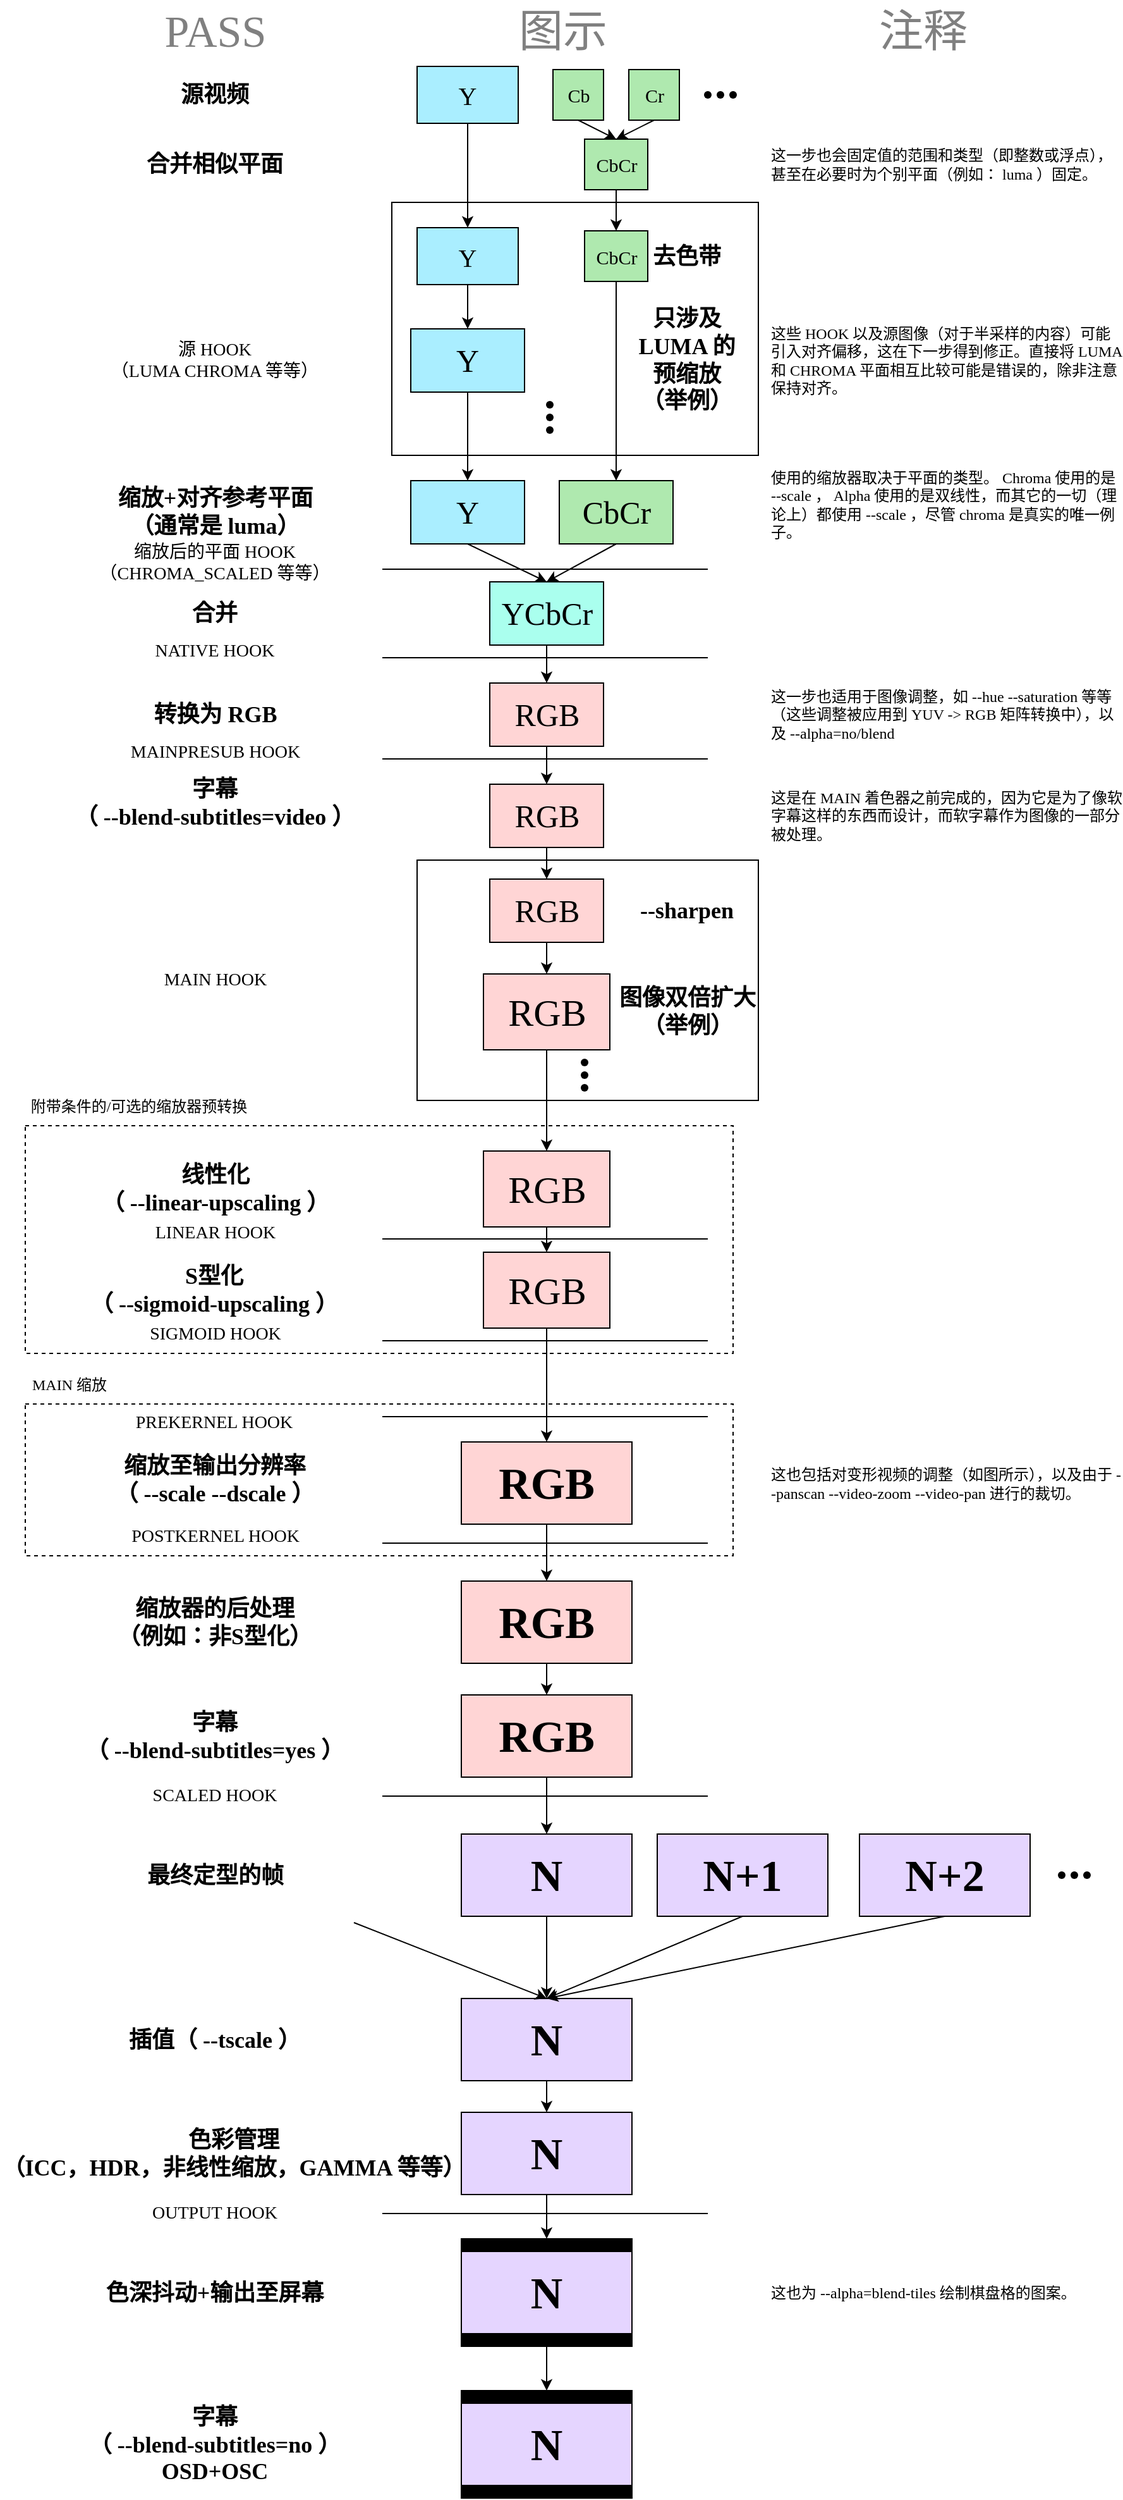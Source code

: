 <mxfile version="16.5.1" type="device"><diagram id="veqFxjaYCmW8V2m_gymF" name="第 1 页"><mxGraphModel dx="908" dy="1133" grid="1" gridSize="10" guides="1" tooltips="1" connect="1" arrows="1" fold="1" page="1" pageScale="1" pageWidth="900" pageHeight="2000" math="0" shadow="0"><root><mxCell id="0"/><mxCell id="1" parent="0"/><mxCell id="KE7MVqF5GbeH-ShefbJz-110" value="" style="rounded=0;whiteSpace=wrap;html=1;labelBackgroundColor=none;fontFamily=思源等宽;fontSize=30;fillColor=none;dashed=1;" vertex="1" parent="1"><mxGeometry x="20" y="1110" width="560" height="120" as="geometry"/></mxCell><mxCell id="KE7MVqF5GbeH-ShefbJz-106" value="" style="rounded=0;whiteSpace=wrap;html=1;labelBackgroundColor=none;fontFamily=思源等宽;fontSize=30;fillColor=none;dashed=1;" vertex="1" parent="1"><mxGeometry x="20" y="890" width="560" height="180" as="geometry"/></mxCell><mxCell id="KE7MVqF5GbeH-ShefbJz-84" value="" style="rounded=0;whiteSpace=wrap;html=1;labelBackgroundColor=none;fontFamily=思源等宽;fontSize=25;fillColor=none;" vertex="1" parent="1"><mxGeometry x="330" y="680" width="270" height="190" as="geometry"/></mxCell><mxCell id="KE7MVqF5GbeH-ShefbJz-55" value="" style="rounded=0;whiteSpace=wrap;html=1;labelBackgroundColor=none;fontFamily=思源等宽;fontSize=25;fillColor=none;" vertex="1" parent="1"><mxGeometry x="310" y="160" width="290" height="200" as="geometry"/></mxCell><mxCell id="KE7MVqF5GbeH-ShefbJz-4" value="Y" style="rounded=0;whiteSpace=wrap;html=1;fontFamily=思源等宽;fontSize=20;labelBackgroundColor=none;fillColor=#AAEEFF;" vertex="1" parent="1"><mxGeometry x="330" y="52.5" width="80" height="45" as="geometry"/></mxCell><mxCell id="KE7MVqF5GbeH-ShefbJz-5" value="Cb" style="rounded=0;whiteSpace=wrap;html=1;fontFamily=思源等宽;fontSize=15;labelBackgroundColor=none;fillColor=#AFE9AF;" vertex="1" parent="1"><mxGeometry x="437.5" y="55" width="40" height="40" as="geometry"/></mxCell><mxCell id="KE7MVqF5GbeH-ShefbJz-6" value="Cr" style="rounded=0;whiteSpace=wrap;html=1;fontFamily=思源等宽;fontSize=15;labelBackgroundColor=none;fillColor=#AFE9AF;" vertex="1" parent="1"><mxGeometry x="497.5" y="55" width="40" height="40" as="geometry"/></mxCell><mxCell id="KE7MVqF5GbeH-ShefbJz-7" value="CbCr" style="rounded=0;whiteSpace=wrap;html=1;fontFamily=思源等宽;fontSize=15;labelBackgroundColor=none;fillColor=#AFE9AF;" vertex="1" parent="1"><mxGeometry x="462.5" y="110" width="50" height="40" as="geometry"/></mxCell><mxCell id="KE7MVqF5GbeH-ShefbJz-8" value="YCbCr" style="rounded=0;whiteSpace=wrap;html=1;fontFamily=思源等宽;fontSize=25;labelBackgroundColor=none;fillColor=#AAFFEE;" vertex="1" parent="1"><mxGeometry x="387.5" y="460" width="90" height="50" as="geometry"/></mxCell><mxCell id="KE7MVqF5GbeH-ShefbJz-9" value="RGB" style="rounded=0;whiteSpace=wrap;html=1;fontFamily=思源等宽;fontSize=25;labelBackgroundColor=none;fillColor=#FFD5D5;" vertex="1" parent="1"><mxGeometry x="387.5" y="540" width="90" height="50" as="geometry"/></mxCell><mxCell id="KE7MVqF5GbeH-ShefbJz-10" value="N" style="rounded=0;whiteSpace=wrap;html=1;fontFamily=思源等宽;fontSize=35;labelBackgroundColor=none;fillColor=#E5D5FF;fontStyle=1" vertex="1" parent="1"><mxGeometry x="365" y="1450" width="135" height="65" as="geometry"/></mxCell><mxCell id="KE7MVqF5GbeH-ShefbJz-22" value="RGB" style="rounded=0;whiteSpace=wrap;html=1;fontFamily=思源等宽;fontSize=30;labelBackgroundColor=none;fillColor=#FFD5D5;" vertex="1" parent="1"><mxGeometry x="382.5" y="770" width="100" height="60" as="geometry"/></mxCell><mxCell id="KE7MVqF5GbeH-ShefbJz-23" value="RGB" style="rounded=0;whiteSpace=wrap;html=1;fontFamily=思源等宽;fontSize=30;labelBackgroundColor=none;fillColor=#FFD5D5;" vertex="1" parent="1"><mxGeometry x="382.5" y="910" width="100" height="60" as="geometry"/></mxCell><mxCell id="KE7MVqF5GbeH-ShefbJz-24" value="RGB" style="rounded=0;whiteSpace=wrap;html=1;fontFamily=思源等宽;fontSize=30;labelBackgroundColor=none;fillColor=#FFD5D5;" vertex="1" parent="1"><mxGeometry x="382.5" y="990" width="100" height="60" as="geometry"/></mxCell><mxCell id="KE7MVqF5GbeH-ShefbJz-27" value="RGB" style="rounded=0;whiteSpace=wrap;html=1;fontFamily=思源等宽;fontSize=35;labelBackgroundColor=none;fillColor=#FFD5D5;fontStyle=1" vertex="1" parent="1"><mxGeometry x="365" y="1340" width="135" height="65" as="geometry"/></mxCell><mxCell id="KE7MVqF5GbeH-ShefbJz-30" value="Y" style="rounded=0;whiteSpace=wrap;html=1;fontFamily=思源等宽;fontSize=25;labelBackgroundColor=none;fillColor=#AAEEFF;" vertex="1" parent="1"><mxGeometry x="325" y="260" width="90" height="50" as="geometry"/></mxCell><mxCell id="KE7MVqF5GbeH-ShefbJz-31" value="" style="group;fontFamily=思源等宽;fontColor=#808080;" vertex="1" connectable="0" parent="1"><mxGeometry x="125" width="650" height="50" as="geometry"/></mxCell><mxCell id="KE7MVqF5GbeH-ShefbJz-1" value="&lt;font color=&quot;#808080&quot;&gt;PASS&lt;/font&gt;" style="text;html=1;resizable=0;autosize=1;align=center;verticalAlign=middle;points=[];fillColor=none;strokeColor=none;rounded=0;fontFamily=思源等宽;fontSize=35;" vertex="1" parent="KE7MVqF5GbeH-ShefbJz-31"><mxGeometry x="-10" width="110" height="50" as="geometry"/></mxCell><mxCell id="KE7MVqF5GbeH-ShefbJz-2" value="&lt;font color=&quot;#808080&quot;&gt;图示&lt;/font&gt;" style="text;html=1;resizable=0;autosize=1;align=center;verticalAlign=middle;points=[];fillColor=none;strokeColor=none;rounded=0;fontFamily=思源等宽;fontSize=35;" vertex="1" parent="KE7MVqF5GbeH-ShefbJz-31"><mxGeometry x="275" width="90" height="50" as="geometry"/></mxCell><mxCell id="KE7MVqF5GbeH-ShefbJz-3" value="&lt;font color=&quot;#808080&quot;&gt;注释&lt;/font&gt;" style="text;html=1;resizable=0;autosize=1;align=center;verticalAlign=middle;points=[];fillColor=none;strokeColor=none;rounded=0;fontFamily=思源等宽;fontSize=35;" vertex="1" parent="KE7MVqF5GbeH-ShefbJz-31"><mxGeometry x="560" width="90" height="50" as="geometry"/></mxCell><mxCell id="KE7MVqF5GbeH-ShefbJz-38" value="" style="group;fontFamily=思源等宽;" vertex="1" connectable="0" parent="1"><mxGeometry x="415" y="300" width="40" height="40" as="geometry"/></mxCell><mxCell id="KE7MVqF5GbeH-ShefbJz-35" value="" style="shape=waypoint;sketch=0;fillStyle=solid;size=6;pointerEvents=1;points=[];fillColor=none;resizable=0;rotatable=0;perimeter=centerPerimeter;snapToPoint=1;labelBackgroundColor=none;fontFamily=思源等宽;fontSize=35;" vertex="1" parent="KE7MVqF5GbeH-ShefbJz-38"><mxGeometry width="40" height="40" as="geometry"/></mxCell><mxCell id="KE7MVqF5GbeH-ShefbJz-36" value="" style="shape=waypoint;sketch=0;fillStyle=solid;size=6;pointerEvents=1;points=[];fillColor=none;resizable=0;rotatable=0;perimeter=centerPerimeter;snapToPoint=1;labelBackgroundColor=none;fontFamily=思源等宽;fontSize=35;" vertex="1" parent="KE7MVqF5GbeH-ShefbJz-38"><mxGeometry y="10" width="40" height="40" as="geometry"/></mxCell><mxCell id="KE7MVqF5GbeH-ShefbJz-37" value="" style="shape=waypoint;sketch=0;fillStyle=solid;size=6;pointerEvents=1;points=[];fillColor=none;resizable=0;rotatable=0;perimeter=centerPerimeter;snapToPoint=1;labelBackgroundColor=none;fontFamily=思源等宽;fontSize=35;" vertex="1" parent="KE7MVqF5GbeH-ShefbJz-38"><mxGeometry y="20" width="40" height="40" as="geometry"/></mxCell><mxCell id="KE7MVqF5GbeH-ShefbJz-39" value="Y" style="rounded=0;whiteSpace=wrap;html=1;fontFamily=思源等宽;fontSize=25;labelBackgroundColor=none;fillColor=#AAEEFF;" vertex="1" parent="1"><mxGeometry x="325" y="380" width="90" height="50" as="geometry"/></mxCell><mxCell id="KE7MVqF5GbeH-ShefbJz-40" value="CbCr" style="rounded=0;whiteSpace=wrap;html=1;fontFamily=思源等宽;fontSize=25;labelBackgroundColor=none;fillColor=#AFE9AF;" vertex="1" parent="1"><mxGeometry x="442.5" y="380" width="90" height="50" as="geometry"/></mxCell><mxCell id="KE7MVqF5GbeH-ShefbJz-45" value="N+1" style="rounded=0;whiteSpace=wrap;html=1;fontFamily=思源等宽;fontSize=35;labelBackgroundColor=none;fillColor=#E5D5FF;fontStyle=1" vertex="1" parent="1"><mxGeometry x="520" y="1450" width="135" height="65" as="geometry"/></mxCell><mxCell id="KE7MVqF5GbeH-ShefbJz-46" value="N+2" style="rounded=0;whiteSpace=wrap;html=1;fontFamily=思源等宽;fontSize=35;labelBackgroundColor=none;fillColor=#E5D5FF;fontStyle=1" vertex="1" parent="1"><mxGeometry x="680" y="1450" width="135" height="65" as="geometry"/></mxCell><mxCell id="KE7MVqF5GbeH-ShefbJz-49" value="" style="endArrow=classic;html=1;rounded=0;fontFamily=思源等宽;fontSize=12;exitX=0.5;exitY=1;exitDx=0;exitDy=0;entryX=0.5;entryY=0;entryDx=0;entryDy=0;" edge="1" parent="1" source="KE7MVqF5GbeH-ShefbJz-5" target="KE7MVqF5GbeH-ShefbJz-7"><mxGeometry width="50" height="50" relative="1" as="geometry"><mxPoint x="540" y="170" as="sourcePoint"/><mxPoint x="590" y="120" as="targetPoint"/></mxGeometry></mxCell><mxCell id="KE7MVqF5GbeH-ShefbJz-50" value="" style="endArrow=classic;html=1;rounded=0;fontFamily=思源等宽;fontSize=12;entryX=0.5;entryY=0;entryDx=0;entryDy=0;exitX=0.5;exitY=1;exitDx=0;exitDy=0;" edge="1" parent="1" source="KE7MVqF5GbeH-ShefbJz-6" target="KE7MVqF5GbeH-ShefbJz-7"><mxGeometry width="50" height="50" relative="1" as="geometry"><mxPoint x="540" y="170" as="sourcePoint"/><mxPoint x="590" y="120" as="targetPoint"/></mxGeometry></mxCell><mxCell id="KE7MVqF5GbeH-ShefbJz-51" value="CbCr" style="rounded=0;whiteSpace=wrap;html=1;fontFamily=思源等宽;fontSize=15;labelBackgroundColor=none;fillColor=#AFE9AF;" vertex="1" parent="1"><mxGeometry x="462.5" y="182.5" width="50" height="40" as="geometry"/></mxCell><mxCell id="KE7MVqF5GbeH-ShefbJz-52" value="Y" style="rounded=0;whiteSpace=wrap;html=1;fontFamily=思源等宽;fontSize=20;labelBackgroundColor=none;fillColor=#AAEEFF;" vertex="1" parent="1"><mxGeometry x="330" y="180" width="80" height="45" as="geometry"/></mxCell><mxCell id="KE7MVqF5GbeH-ShefbJz-53" value="" style="endArrow=classic;html=1;rounded=0;fontFamily=思源等宽;fontSize=12;exitX=0.5;exitY=1;exitDx=0;exitDy=0;" edge="1" parent="1" source="KE7MVqF5GbeH-ShefbJz-4" target="KE7MVqF5GbeH-ShefbJz-52"><mxGeometry width="50" height="50" relative="1" as="geometry"><mxPoint x="360" y="180" as="sourcePoint"/><mxPoint x="400" y="180" as="targetPoint"/></mxGeometry></mxCell><mxCell id="KE7MVqF5GbeH-ShefbJz-54" value="" style="endArrow=classic;html=1;rounded=0;fontFamily=思源等宽;fontSize=12;exitX=0.5;exitY=1;exitDx=0;exitDy=0;entryX=0.5;entryY=0;entryDx=0;entryDy=0;" edge="1" parent="1" source="KE7MVqF5GbeH-ShefbJz-7" target="KE7MVqF5GbeH-ShefbJz-51"><mxGeometry width="50" height="50" relative="1" as="geometry"><mxPoint x="519.5" y="180" as="sourcePoint"/><mxPoint x="519.5" y="290" as="targetPoint"/></mxGeometry></mxCell><mxCell id="KE7MVqF5GbeH-ShefbJz-56" value="" style="endArrow=classic;html=1;rounded=0;fontFamily=思源等宽;fontSize=25;entryX=0.5;entryY=0;entryDx=0;entryDy=0;exitX=0.5;exitY=1;exitDx=0;exitDy=0;" edge="1" parent="1" source="KE7MVqF5GbeH-ShefbJz-52" target="KE7MVqF5GbeH-ShefbJz-30"><mxGeometry width="50" height="50" relative="1" as="geometry"><mxPoint x="370" y="260" as="sourcePoint"/><mxPoint x="420" y="210" as="targetPoint"/></mxGeometry></mxCell><mxCell id="KE7MVqF5GbeH-ShefbJz-57" value="" style="endArrow=classic;html=1;rounded=0;fontFamily=思源等宽;fontSize=25;entryX=0.5;entryY=0;entryDx=0;entryDy=0;exitX=0.5;exitY=1;exitDx=0;exitDy=0;" edge="1" parent="1" source="KE7MVqF5GbeH-ShefbJz-30" target="KE7MVqF5GbeH-ShefbJz-39"><mxGeometry width="50" height="50" relative="1" as="geometry"><mxPoint x="410" y="350" as="sourcePoint"/><mxPoint x="460" y="300" as="targetPoint"/></mxGeometry></mxCell><mxCell id="KE7MVqF5GbeH-ShefbJz-58" value="" style="endArrow=classic;html=1;rounded=0;fontFamily=思源等宽;fontSize=25;exitX=0.5;exitY=1;exitDx=0;exitDy=0;entryX=0.5;entryY=0;entryDx=0;entryDy=0;" edge="1" parent="1" source="KE7MVqF5GbeH-ShefbJz-51" target="KE7MVqF5GbeH-ShefbJz-40"><mxGeometry width="50" height="50" relative="1" as="geometry"><mxPoint x="410" y="350" as="sourcePoint"/><mxPoint x="460" y="300" as="targetPoint"/></mxGeometry></mxCell><mxCell id="KE7MVqF5GbeH-ShefbJz-59" value="" style="group;fontFamily=思源等宽;rotation=90;" vertex="1" connectable="0" parent="1"><mxGeometry x="560" y="55" width="40" height="40" as="geometry"/></mxCell><mxCell id="KE7MVqF5GbeH-ShefbJz-60" value="" style="shape=waypoint;sketch=0;fillStyle=solid;size=6;pointerEvents=1;points=[];fillColor=none;resizable=0;rotatable=0;perimeter=centerPerimeter;snapToPoint=1;labelBackgroundColor=none;fontFamily=思源等宽;fontSize=35;rotation=90;" vertex="1" parent="KE7MVqF5GbeH-ShefbJz-59"><mxGeometry width="40" height="40" as="geometry"/></mxCell><mxCell id="KE7MVqF5GbeH-ShefbJz-61" value="" style="shape=waypoint;sketch=0;fillStyle=solid;size=6;pointerEvents=1;points=[];fillColor=none;resizable=0;rotatable=0;perimeter=centerPerimeter;snapToPoint=1;labelBackgroundColor=none;fontFamily=思源等宽;fontSize=35;rotation=90;" vertex="1" parent="KE7MVqF5GbeH-ShefbJz-59"><mxGeometry x="-10" width="40" height="40" as="geometry"/></mxCell><mxCell id="KE7MVqF5GbeH-ShefbJz-62" value="" style="shape=waypoint;sketch=0;fillStyle=solid;size=6;pointerEvents=1;points=[];fillColor=none;resizable=0;rotatable=0;perimeter=centerPerimeter;snapToPoint=1;labelBackgroundColor=none;fontFamily=思源等宽;fontSize=35;rotation=90;" vertex="1" parent="KE7MVqF5GbeH-ShefbJz-59"><mxGeometry x="-20" width="40" height="40" as="geometry"/></mxCell><mxCell id="KE7MVqF5GbeH-ShefbJz-63" value="" style="group;fontFamily=思源等宽;rotation=90;" vertex="1" connectable="0" parent="1"><mxGeometry x="840" y="1462.5" width="40" height="40" as="geometry"/></mxCell><mxCell id="KE7MVqF5GbeH-ShefbJz-64" value="" style="shape=waypoint;sketch=0;fillStyle=solid;size=6;pointerEvents=1;points=[];fillColor=none;resizable=0;rotatable=0;perimeter=centerPerimeter;snapToPoint=1;labelBackgroundColor=none;fontFamily=思源等宽;fontSize=35;rotation=90;" vertex="1" parent="KE7MVqF5GbeH-ShefbJz-63"><mxGeometry width="40" height="40" as="geometry"/></mxCell><mxCell id="KE7MVqF5GbeH-ShefbJz-65" value="" style="shape=waypoint;sketch=0;fillStyle=solid;size=6;pointerEvents=1;points=[];fillColor=none;resizable=0;rotatable=0;perimeter=centerPerimeter;snapToPoint=1;labelBackgroundColor=none;fontFamily=思源等宽;fontSize=35;rotation=90;" vertex="1" parent="KE7MVqF5GbeH-ShefbJz-63"><mxGeometry x="-10" width="40" height="40" as="geometry"/></mxCell><mxCell id="KE7MVqF5GbeH-ShefbJz-66" value="" style="shape=waypoint;sketch=0;fillStyle=solid;size=6;pointerEvents=1;points=[];fillColor=none;resizable=0;rotatable=0;perimeter=centerPerimeter;snapToPoint=1;labelBackgroundColor=none;fontFamily=思源等宽;fontSize=35;rotation=90;" vertex="1" parent="KE7MVqF5GbeH-ShefbJz-63"><mxGeometry x="-20" width="40" height="40" as="geometry"/></mxCell><mxCell id="KE7MVqF5GbeH-ShefbJz-68" value="" style="endArrow=none;html=1;rounded=0;fontFamily=思源等宽;fontSize=25;" edge="1" parent="1"><mxGeometry width="50" height="50" relative="1" as="geometry"><mxPoint x="302.5" y="450" as="sourcePoint"/><mxPoint x="560" y="450" as="targetPoint"/></mxGeometry></mxCell><mxCell id="KE7MVqF5GbeH-ShefbJz-69" value="RGB" style="rounded=0;whiteSpace=wrap;html=1;fontFamily=思源等宽;fontSize=25;labelBackgroundColor=none;fillColor=#FFD5D5;" vertex="1" parent="1"><mxGeometry x="387.5" y="620" width="90" height="50" as="geometry"/></mxCell><mxCell id="KE7MVqF5GbeH-ShefbJz-70" value="RGB" style="rounded=0;whiteSpace=wrap;html=1;fontFamily=思源等宽;fontSize=25;labelBackgroundColor=none;fillColor=#FFD5D5;" vertex="1" parent="1"><mxGeometry x="387.5" y="695" width="90" height="50" as="geometry"/></mxCell><mxCell id="KE7MVqF5GbeH-ShefbJz-71" value="" style="endArrow=classic;html=1;rounded=0;fontFamily=思源等宽;fontSize=25;exitX=0.5;exitY=1;exitDx=0;exitDy=0;entryX=0.5;entryY=0;entryDx=0;entryDy=0;" edge="1" parent="1" source="KE7MVqF5GbeH-ShefbJz-39" target="KE7MVqF5GbeH-ShefbJz-8"><mxGeometry width="50" height="50" relative="1" as="geometry"><mxPoint x="270" y="540" as="sourcePoint"/><mxPoint x="320" y="490" as="targetPoint"/></mxGeometry></mxCell><mxCell id="KE7MVqF5GbeH-ShefbJz-72" value="" style="endArrow=classic;html=1;rounded=0;fontFamily=思源等宽;fontSize=25;exitX=0.5;exitY=1;exitDx=0;exitDy=0;entryX=0.5;entryY=0;entryDx=0;entryDy=0;" edge="1" parent="1" source="KE7MVqF5GbeH-ShefbJz-40" target="KE7MVqF5GbeH-ShefbJz-8"><mxGeometry width="50" height="50" relative="1" as="geometry"><mxPoint x="380" y="465" as="sourcePoint"/><mxPoint x="442.5" y="500" as="targetPoint"/></mxGeometry></mxCell><mxCell id="KE7MVqF5GbeH-ShefbJz-73" value="" style="endArrow=classic;html=1;rounded=0;fontFamily=思源等宽;fontSize=25;exitX=0.5;exitY=1;exitDx=0;exitDy=0;entryX=0.5;entryY=0;entryDx=0;entryDy=0;" edge="1" parent="1" source="KE7MVqF5GbeH-ShefbJz-8" target="KE7MVqF5GbeH-ShefbJz-9"><mxGeometry width="50" height="50" relative="1" as="geometry"><mxPoint x="440" y="660" as="sourcePoint"/><mxPoint x="490" y="610" as="targetPoint"/></mxGeometry></mxCell><mxCell id="KE7MVqF5GbeH-ShefbJz-74" value="" style="endArrow=none;html=1;rounded=0;fontFamily=思源等宽;fontSize=25;" edge="1" parent="1"><mxGeometry width="50" height="50" relative="1" as="geometry"><mxPoint x="302.5" y="520" as="sourcePoint"/><mxPoint x="560" y="520" as="targetPoint"/></mxGeometry></mxCell><mxCell id="KE7MVqF5GbeH-ShefbJz-75" value="" style="endArrow=none;html=1;rounded=0;fontFamily=思源等宽;fontSize=25;" edge="1" parent="1"><mxGeometry width="50" height="50" relative="1" as="geometry"><mxPoint x="302.5" y="600" as="sourcePoint"/><mxPoint x="560" y="600" as="targetPoint"/></mxGeometry></mxCell><mxCell id="KE7MVqF5GbeH-ShefbJz-77" value="" style="endArrow=classic;html=1;rounded=0;fontFamily=思源等宽;fontSize=25;exitX=0.5;exitY=1;exitDx=0;exitDy=0;" edge="1" parent="1" source="KE7MVqF5GbeH-ShefbJz-9" target="KE7MVqF5GbeH-ShefbJz-69"><mxGeometry width="50" height="50" relative="1" as="geometry"><mxPoint x="440" y="750" as="sourcePoint"/><mxPoint x="490" y="700" as="targetPoint"/></mxGeometry></mxCell><mxCell id="KE7MVqF5GbeH-ShefbJz-78" value="" style="endArrow=classic;html=1;rounded=0;fontFamily=思源等宽;fontSize=25;exitX=0.5;exitY=1;exitDx=0;exitDy=0;" edge="1" parent="1" source="KE7MVqF5GbeH-ShefbJz-69" target="KE7MVqF5GbeH-ShefbJz-70"><mxGeometry width="50" height="50" relative="1" as="geometry"><mxPoint x="440" y="860" as="sourcePoint"/><mxPoint x="490" y="810" as="targetPoint"/></mxGeometry></mxCell><mxCell id="KE7MVqF5GbeH-ShefbJz-79" value="" style="endArrow=classic;html=1;rounded=0;fontFamily=思源等宽;fontSize=25;exitX=0.5;exitY=1;exitDx=0;exitDy=0;" edge="1" parent="1" source="KE7MVqF5GbeH-ShefbJz-70" target="KE7MVqF5GbeH-ShefbJz-22"><mxGeometry width="50" height="50" relative="1" as="geometry"><mxPoint x="440" y="910" as="sourcePoint"/><mxPoint x="490" y="860" as="targetPoint"/></mxGeometry></mxCell><mxCell id="KE7MVqF5GbeH-ShefbJz-80" value="" style="group;fontFamily=思源等宽;" vertex="1" connectable="0" parent="1"><mxGeometry x="442.5" y="820" width="40" height="40" as="geometry"/></mxCell><mxCell id="KE7MVqF5GbeH-ShefbJz-81" value="" style="shape=waypoint;sketch=0;fillStyle=solid;size=6;pointerEvents=1;points=[];fillColor=none;resizable=0;rotatable=0;perimeter=centerPerimeter;snapToPoint=1;labelBackgroundColor=none;fontFamily=思源等宽;fontSize=35;" vertex="1" parent="KE7MVqF5GbeH-ShefbJz-80"><mxGeometry width="40" height="40" as="geometry"/></mxCell><mxCell id="KE7MVqF5GbeH-ShefbJz-82" value="" style="shape=waypoint;sketch=0;fillStyle=solid;size=6;pointerEvents=1;points=[];fillColor=none;resizable=0;rotatable=0;perimeter=centerPerimeter;snapToPoint=1;labelBackgroundColor=none;fontFamily=思源等宽;fontSize=35;" vertex="1" parent="KE7MVqF5GbeH-ShefbJz-80"><mxGeometry y="10" width="40" height="40" as="geometry"/></mxCell><mxCell id="KE7MVqF5GbeH-ShefbJz-83" value="" style="shape=waypoint;sketch=0;fillStyle=solid;size=6;pointerEvents=1;points=[];fillColor=none;resizable=0;rotatable=0;perimeter=centerPerimeter;snapToPoint=1;labelBackgroundColor=none;fontFamily=思源等宽;fontSize=35;" vertex="1" parent="KE7MVqF5GbeH-ShefbJz-80"><mxGeometry y="20" width="40" height="40" as="geometry"/></mxCell><mxCell id="KE7MVqF5GbeH-ShefbJz-85" value="RGB" style="rounded=0;whiteSpace=wrap;html=1;fontFamily=思源等宽;fontSize=35;labelBackgroundColor=none;fillColor=#FFD5D5;fontStyle=1" vertex="1" parent="1"><mxGeometry x="365" y="1140" width="135" height="65" as="geometry"/></mxCell><mxCell id="KE7MVqF5GbeH-ShefbJz-86" value="RGB" style="rounded=0;whiteSpace=wrap;html=1;fontFamily=思源等宽;fontSize=35;labelBackgroundColor=none;fillColor=#FFD5D5;fontStyle=1" vertex="1" parent="1"><mxGeometry x="365" y="1250" width="135" height="65" as="geometry"/></mxCell><mxCell id="KE7MVqF5GbeH-ShefbJz-90" value="" style="group;fontStyle=1;fontFamily=思源等宽;" vertex="1" connectable="0" parent="1"><mxGeometry x="365" y="1770" width="135" height="85" as="geometry"/></mxCell><mxCell id="KE7MVqF5GbeH-ShefbJz-89" value="" style="rounded=0;whiteSpace=wrap;html=1;labelBackgroundColor=none;fontFamily=思源等宽;fontSize=25;fillColor=#000000;" vertex="1" parent="KE7MVqF5GbeH-ShefbJz-90"><mxGeometry width="135" height="85" as="geometry"/></mxCell><mxCell id="KE7MVqF5GbeH-ShefbJz-87" value="&lt;b&gt;N&lt;/b&gt;" style="rounded=0;whiteSpace=wrap;html=1;fontFamily=思源等宽;fontSize=35;labelBackgroundColor=none;fillColor=#E5D5FF;" vertex="1" parent="KE7MVqF5GbeH-ShefbJz-90"><mxGeometry y="10" width="135" height="65" as="geometry"/></mxCell><mxCell id="KE7MVqF5GbeH-ShefbJz-91" value="" style="group;fontStyle=1;fontFamily=思源等宽;" vertex="1" connectable="0" parent="1"><mxGeometry x="365" y="1890" width="135" height="85" as="geometry"/></mxCell><mxCell id="KE7MVqF5GbeH-ShefbJz-92" value="" style="rounded=0;whiteSpace=wrap;html=1;labelBackgroundColor=none;fontFamily=思源等宽;fontSize=25;fillColor=#000000;" vertex="1" parent="KE7MVqF5GbeH-ShefbJz-91"><mxGeometry width="135" height="85" as="geometry"/></mxCell><mxCell id="KE7MVqF5GbeH-ShefbJz-93" value="&lt;b&gt;N&lt;/b&gt;" style="rounded=0;whiteSpace=wrap;html=1;fontFamily=思源等宽;fontSize=35;labelBackgroundColor=none;fillColor=#E5D5FF;" vertex="1" parent="KE7MVqF5GbeH-ShefbJz-91"><mxGeometry y="10" width="135" height="65" as="geometry"/></mxCell><mxCell id="KE7MVqF5GbeH-ShefbJz-95" value="" style="endArrow=classic;html=1;rounded=0;fontFamily=思源等宽;fontSize=25;exitX=0.5;exitY=1;exitDx=0;exitDy=0;entryX=0.5;entryY=0;entryDx=0;entryDy=0;" edge="1" parent="1" source="KE7MVqF5GbeH-ShefbJz-22" target="KE7MVqF5GbeH-ShefbJz-23"><mxGeometry width="50" height="50" relative="1" as="geometry"><mxPoint x="442.5" y="755" as="sourcePoint"/><mxPoint x="442.5" y="790" as="targetPoint"/></mxGeometry></mxCell><mxCell id="KE7MVqF5GbeH-ShefbJz-97" value="" style="endArrow=none;html=1;rounded=0;fontFamily=思源等宽;fontSize=25;" edge="1" parent="1"><mxGeometry width="50" height="50" relative="1" as="geometry"><mxPoint x="302.5" y="979.5" as="sourcePoint"/><mxPoint x="560" y="979.5" as="targetPoint"/></mxGeometry></mxCell><mxCell id="KE7MVqF5GbeH-ShefbJz-98" value="" style="endArrow=none;html=1;rounded=0;fontFamily=思源等宽;fontSize=25;" edge="1" parent="1"><mxGeometry width="50" height="50" relative="1" as="geometry"><mxPoint x="302.5" y="1060" as="sourcePoint"/><mxPoint x="560" y="1060" as="targetPoint"/></mxGeometry></mxCell><mxCell id="KE7MVqF5GbeH-ShefbJz-102" value="" style="endArrow=classic;html=1;rounded=0;fontFamily=思源等宽;fontSize=30;exitX=0.5;exitY=1;exitDx=0;exitDy=0;entryX=0.5;entryY=0;entryDx=0;entryDy=0;" edge="1" parent="1" source="KE7MVqF5GbeH-ShefbJz-23" target="KE7MVqF5GbeH-ShefbJz-24"><mxGeometry width="50" height="50" relative="1" as="geometry"><mxPoint x="300" y="1000" as="sourcePoint"/><mxPoint x="350" y="950" as="targetPoint"/></mxGeometry></mxCell><mxCell id="KE7MVqF5GbeH-ShefbJz-103" value="" style="endArrow=classic;html=1;rounded=0;fontFamily=思源等宽;fontSize=30;entryX=0.5;entryY=0;entryDx=0;entryDy=0;exitX=0.5;exitY=1;exitDx=0;exitDy=0;" edge="1" parent="1" source="KE7MVqF5GbeH-ShefbJz-24" target="KE7MVqF5GbeH-ShefbJz-85"><mxGeometry width="50" height="50" relative="1" as="geometry"><mxPoint x="300" y="1000" as="sourcePoint"/><mxPoint x="350" y="950" as="targetPoint"/></mxGeometry></mxCell><mxCell id="KE7MVqF5GbeH-ShefbJz-104" value="" style="endArrow=none;html=1;rounded=0;fontFamily=思源等宽;fontSize=25;" edge="1" parent="1"><mxGeometry width="50" height="50" relative="1" as="geometry"><mxPoint x="302.5" y="1120" as="sourcePoint"/><mxPoint x="560" y="1120" as="targetPoint"/></mxGeometry></mxCell><mxCell id="KE7MVqF5GbeH-ShefbJz-105" value="" style="endArrow=none;html=1;rounded=0;fontFamily=思源等宽;fontSize=25;" edge="1" parent="1"><mxGeometry width="50" height="50" relative="1" as="geometry"><mxPoint x="302.5" y="1220" as="sourcePoint"/><mxPoint x="560" y="1220" as="targetPoint"/></mxGeometry></mxCell><mxCell id="KE7MVqF5GbeH-ShefbJz-109" value="" style="endArrow=classic;html=1;rounded=0;fontFamily=思源等宽;fontSize=30;exitX=0.5;exitY=1;exitDx=0;exitDy=0;entryX=0.5;entryY=0;entryDx=0;entryDy=0;" edge="1" parent="1" source="KE7MVqF5GbeH-ShefbJz-85" target="KE7MVqF5GbeH-ShefbJz-86"><mxGeometry width="50" height="50" relative="1" as="geometry"><mxPoint x="290" y="1250" as="sourcePoint"/><mxPoint x="340" y="1200" as="targetPoint"/></mxGeometry></mxCell><mxCell id="KE7MVqF5GbeH-ShefbJz-111" value="" style="endArrow=none;html=1;rounded=0;fontFamily=思源等宽;fontSize=25;" edge="1" parent="1"><mxGeometry width="50" height="50" relative="1" as="geometry"><mxPoint x="302.5" y="1420" as="sourcePoint"/><mxPoint x="560" y="1420" as="targetPoint"/></mxGeometry></mxCell><mxCell id="KE7MVqF5GbeH-ShefbJz-112" value="" style="endArrow=classic;html=1;rounded=0;fontFamily=思源等宽;fontSize=30;exitX=0.5;exitY=1;exitDx=0;exitDy=0;entryX=0.5;entryY=0;entryDx=0;entryDy=0;" edge="1" parent="1" source="KE7MVqF5GbeH-ShefbJz-86" target="KE7MVqF5GbeH-ShefbJz-27"><mxGeometry width="50" height="50" relative="1" as="geometry"><mxPoint x="430" y="1290" as="sourcePoint"/><mxPoint x="480" y="1240" as="targetPoint"/></mxGeometry></mxCell><mxCell id="KE7MVqF5GbeH-ShefbJz-113" value="" style="endArrow=classic;html=1;rounded=0;fontFamily=思源等宽;fontSize=30;exitX=0.5;exitY=1;exitDx=0;exitDy=0;entryX=0.5;entryY=0;entryDx=0;entryDy=0;" edge="1" parent="1" source="KE7MVqF5GbeH-ShefbJz-27" target="KE7MVqF5GbeH-ShefbJz-10"><mxGeometry width="50" height="50" relative="1" as="geometry"><mxPoint x="430" y="1460" as="sourcePoint"/><mxPoint x="480" y="1410" as="targetPoint"/></mxGeometry></mxCell><mxCell id="KE7MVqF5GbeH-ShefbJz-114" value="" style="endArrow=classic;html=1;rounded=0;fontFamily=思源等宽;fontSize=30;entryX=0.5;entryY=0;entryDx=0;entryDy=0;" edge="1" parent="1" source="KE7MVqF5GbeH-ShefbJz-10" target="KE7MVqF5GbeH-ShefbJz-115"><mxGeometry width="50" height="50" relative="1" as="geometry"><mxPoint x="160" y="1520" as="sourcePoint"/><mxPoint x="433" y="1560" as="targetPoint"/></mxGeometry></mxCell><mxCell id="KE7MVqF5GbeH-ShefbJz-115" value="N" style="rounded=0;whiteSpace=wrap;html=1;fontFamily=思源等宽;fontSize=35;labelBackgroundColor=none;fillColor=#E5D5FF;fontStyle=1" vertex="1" parent="1"><mxGeometry x="365" y="1580" width="135" height="65" as="geometry"/></mxCell><mxCell id="KE7MVqF5GbeH-ShefbJz-116" value="N" style="rounded=0;whiteSpace=wrap;html=1;fontFamily=思源等宽;fontSize=35;labelBackgroundColor=none;fillColor=#E5D5FF;fontStyle=1" vertex="1" parent="1"><mxGeometry x="365" y="1670" width="135" height="65" as="geometry"/></mxCell><mxCell id="KE7MVqF5GbeH-ShefbJz-117" value="" style="endArrow=none;html=1;rounded=0;fontFamily=思源等宽;fontSize=25;" edge="1" parent="1"><mxGeometry width="50" height="50" relative="1" as="geometry"><mxPoint x="302.5" y="1750" as="sourcePoint"/><mxPoint x="560" y="1750" as="targetPoint"/></mxGeometry></mxCell><mxCell id="KE7MVqF5GbeH-ShefbJz-118" value="" style="endArrow=classic;html=1;rounded=0;fontFamily=思源等宽;fontSize=30;entryX=0.5;entryY=0;entryDx=0;entryDy=0;" edge="1" parent="1" target="KE7MVqF5GbeH-ShefbJz-115"><mxGeometry width="50" height="50" relative="1" as="geometry"><mxPoint x="280" y="1520" as="sourcePoint"/><mxPoint x="480" y="1580" as="targetPoint"/></mxGeometry></mxCell><mxCell id="KE7MVqF5GbeH-ShefbJz-119" value="" style="endArrow=classic;html=1;rounded=0;fontFamily=思源等宽;fontSize=30;entryX=0.5;entryY=0;entryDx=0;entryDy=0;exitX=0.5;exitY=1;exitDx=0;exitDy=0;" edge="1" parent="1" source="KE7MVqF5GbeH-ShefbJz-45" target="KE7MVqF5GbeH-ShefbJz-115"><mxGeometry width="50" height="50" relative="1" as="geometry"><mxPoint x="480" y="1410" as="sourcePoint"/><mxPoint x="430" y="1460" as="targetPoint"/></mxGeometry></mxCell><mxCell id="KE7MVqF5GbeH-ShefbJz-120" value="" style="endArrow=classic;html=1;rounded=0;fontFamily=思源等宽;fontSize=30;entryX=0.5;entryY=0;entryDx=0;entryDy=0;exitX=0.5;exitY=1;exitDx=0;exitDy=0;" edge="1" parent="1" source="KE7MVqF5GbeH-ShefbJz-46" target="KE7MVqF5GbeH-ShefbJz-115"><mxGeometry width="50" height="50" relative="1" as="geometry"><mxPoint x="480" y="1410" as="sourcePoint"/><mxPoint x="430" y="1460" as="targetPoint"/></mxGeometry></mxCell><mxCell id="KE7MVqF5GbeH-ShefbJz-121" value="" style="endArrow=classic;html=1;rounded=0;fontFamily=思源等宽;fontSize=30;exitX=0.5;exitY=1;exitDx=0;exitDy=0;entryX=0.5;entryY=0;entryDx=0;entryDy=0;" edge="1" parent="1" source="KE7MVqF5GbeH-ShefbJz-115" target="KE7MVqF5GbeH-ShefbJz-116"><mxGeometry width="50" height="50" relative="1" as="geometry"><mxPoint x="500" y="1630" as="sourcePoint"/><mxPoint x="550" y="1580" as="targetPoint"/></mxGeometry></mxCell><mxCell id="KE7MVqF5GbeH-ShefbJz-122" value="" style="endArrow=classic;html=1;rounded=0;fontFamily=思源等宽;fontSize=30;exitX=0.5;exitY=1;exitDx=0;exitDy=0;entryX=0.5;entryY=0;entryDx=0;entryDy=0;" edge="1" parent="1" source="KE7MVqF5GbeH-ShefbJz-116" target="KE7MVqF5GbeH-ShefbJz-89"><mxGeometry width="50" height="50" relative="1" as="geometry"><mxPoint x="500" y="1630" as="sourcePoint"/><mxPoint x="550" y="1580" as="targetPoint"/></mxGeometry></mxCell><mxCell id="KE7MVqF5GbeH-ShefbJz-123" value="" style="endArrow=classic;html=1;rounded=0;fontFamily=思源等宽;fontSize=30;exitX=0.5;exitY=1;exitDx=0;exitDy=0;entryX=0.5;entryY=0;entryDx=0;entryDy=0;" edge="1" parent="1" source="KE7MVqF5GbeH-ShefbJz-89" target="KE7MVqF5GbeH-ShefbJz-92"><mxGeometry width="50" height="50" relative="1" as="geometry"><mxPoint x="500" y="1630" as="sourcePoint"/><mxPoint x="550" y="1580" as="targetPoint"/></mxGeometry></mxCell><mxCell id="KE7MVqF5GbeH-ShefbJz-124" value="&lt;font style=&quot;font-size: 12px&quot;&gt;这一步也会固定值的范围和类型（即整数或浮点），甚至在必要时为个别平面（例如： luma ）固定。&lt;/font&gt;" style="text;html=1;strokeColor=none;fillColor=none;align=left;verticalAlign=middle;whiteSpace=wrap;rounded=0;dashed=1;labelBackgroundColor=none;fontFamily=思源等宽;fontSize=10;" vertex="1" parent="1"><mxGeometry x="607.5" y="105" width="280" height="50" as="geometry"/></mxCell><mxCell id="KE7MVqF5GbeH-ShefbJz-125" value="源视频" style="text;html=1;strokeColor=none;fillColor=none;align=center;verticalAlign=middle;whiteSpace=wrap;rounded=0;dashed=1;labelBackgroundColor=none;fontFamily=思源等宽;fontSize=18;fontStyle=1" vertex="1" parent="1"><mxGeometry x="140" y="60" width="60" height="30" as="geometry"/></mxCell><mxCell id="KE7MVqF5GbeH-ShefbJz-126" value="合并相似平面" style="text;html=1;strokeColor=none;fillColor=none;align=center;verticalAlign=middle;whiteSpace=wrap;rounded=0;dashed=1;labelBackgroundColor=none;fontFamily=思源等宽;fontSize=18;fontStyle=1" vertex="1" parent="1"><mxGeometry x="115" y="115" width="110" height="30" as="geometry"/></mxCell><mxCell id="KE7MVqF5GbeH-ShefbJz-127" value="&lt;div style=&quot;font-size: 14px&quot;&gt;&lt;font style=&quot;font-size: 14px&quot;&gt;源 HOOK&lt;/font&gt;&lt;/div&gt;&lt;div style=&quot;font-size: 14px&quot;&gt;&lt;font style=&quot;font-size: 14px&quot;&gt;（LUMA CHROMA 等等）&lt;/font&gt;&lt;/div&gt;" style="text;html=1;strokeColor=none;fillColor=none;align=center;verticalAlign=middle;whiteSpace=wrap;rounded=0;dashed=1;labelBackgroundColor=none;fontFamily=思源等宽;fontSize=14;fontStyle=0" vertex="1" parent="1"><mxGeometry x="60" y="270" width="220" height="30" as="geometry"/></mxCell><mxCell id="KE7MVqF5GbeH-ShefbJz-128" value="&lt;div&gt;缩放+对齐参考平面&lt;/div&gt;&lt;div&gt;（通常是 luma）&lt;/div&gt;" style="text;html=1;strokeColor=none;fillColor=none;align=center;verticalAlign=middle;whiteSpace=wrap;rounded=0;dashed=1;labelBackgroundColor=none;fontFamily=思源等宽;fontSize=18;fontStyle=1" vertex="1" parent="1"><mxGeometry x="87.5" y="390" width="165" height="30" as="geometry"/></mxCell><mxCell id="KE7MVqF5GbeH-ShefbJz-129" value="&lt;div style=&quot;font-size: 14px;&quot;&gt;缩放后的平面 HOOK&lt;/div&gt;&lt;div style=&quot;font-size: 14px;&quot;&gt;（CHROMA_SCALED 等等）&lt;/div&gt;" style="text;html=1;strokeColor=none;fillColor=none;align=center;verticalAlign=middle;whiteSpace=wrap;rounded=0;dashed=1;labelBackgroundColor=none;fontFamily=思源等宽;fontSize=14;" vertex="1" parent="1"><mxGeometry x="45" y="430" width="250" height="30" as="geometry"/></mxCell><mxCell id="KE7MVqF5GbeH-ShefbJz-131" value="&lt;font style=&quot;font-size: 18px&quot;&gt;&lt;b&gt;合并&lt;/b&gt;&lt;/font&gt;" style="text;html=1;strokeColor=none;fillColor=none;align=center;verticalAlign=middle;whiteSpace=wrap;rounded=0;dashed=1;labelBackgroundColor=none;fontFamily=思源等宽;fontSize=14;" vertex="1" parent="1"><mxGeometry x="140" y="470" width="60" height="30" as="geometry"/></mxCell><mxCell id="KE7MVqF5GbeH-ShefbJz-132" value="&lt;font style=&quot;font-size: 14px&quot;&gt;NATIVE HOOK&lt;/font&gt;" style="text;html=1;strokeColor=none;fillColor=none;align=center;verticalAlign=middle;whiteSpace=wrap;rounded=0;dashed=1;labelBackgroundColor=none;fontFamily=思源等宽;fontSize=14;" vertex="1" parent="1"><mxGeometry x="115" y="500" width="110" height="30" as="geometry"/></mxCell><mxCell id="KE7MVqF5GbeH-ShefbJz-133" value="&lt;b&gt;&lt;font style=&quot;font-size: 18px&quot;&gt;转换为 RGB&lt;/font&gt;&lt;/b&gt;" style="text;html=1;strokeColor=none;fillColor=none;align=center;verticalAlign=middle;whiteSpace=wrap;rounded=0;dashed=1;labelBackgroundColor=none;fontFamily=思源等宽;fontSize=14;" vertex="1" parent="1"><mxGeometry x="117.5" y="550" width="105" height="30" as="geometry"/></mxCell><mxCell id="KE7MVqF5GbeH-ShefbJz-134" value="&lt;font style=&quot;font-size: 14px&quot;&gt;MAINPRESUB HOOK&lt;/font&gt;" style="text;html=1;strokeColor=none;fillColor=none;align=center;verticalAlign=middle;whiteSpace=wrap;rounded=0;dashed=1;labelBackgroundColor=none;fontFamily=思源等宽;fontSize=14;" vertex="1" parent="1"><mxGeometry x="97.5" y="580" width="145" height="30" as="geometry"/></mxCell><mxCell id="KE7MVqF5GbeH-ShefbJz-135" value="&lt;div style=&quot;font-size: 18px&quot;&gt;&lt;b&gt;&lt;font style=&quot;font-size: 18px&quot;&gt;字幕&lt;/font&gt;&lt;/b&gt;&lt;/div&gt;&lt;div style=&quot;font-size: 18px&quot;&gt;&lt;b&gt;&lt;font style=&quot;font-size: 18px&quot;&gt;（ --blend-subtitles=video ）&lt;/font&gt;&lt;/b&gt;&lt;/div&gt;" style="text;html=1;strokeColor=none;fillColor=none;align=center;verticalAlign=middle;whiteSpace=wrap;rounded=0;dashed=1;labelBackgroundColor=none;fontFamily=思源等宽;fontSize=14;" vertex="1" parent="1"><mxGeometry y="620" width="340" height="30" as="geometry"/></mxCell><mxCell id="KE7MVqF5GbeH-ShefbJz-136" value="MAIN HOOK" style="text;html=1;strokeColor=none;fillColor=none;align=center;verticalAlign=middle;whiteSpace=wrap;rounded=0;dashed=1;labelBackgroundColor=none;fontFamily=思源等宽;fontSize=14;" vertex="1" parent="1"><mxGeometry x="122.5" y="760" width="95" height="30" as="geometry"/></mxCell><mxCell id="KE7MVqF5GbeH-ShefbJz-137" value="&lt;font style=&quot;font-size: 12px&quot;&gt;附带条件的/可选的缩放器预转换&lt;/font&gt;" style="text;html=1;strokeColor=none;fillColor=none;align=center;verticalAlign=middle;whiteSpace=wrap;rounded=0;dashed=1;labelBackgroundColor=none;fontFamily=思源等宽;fontSize=12;" vertex="1" parent="1"><mxGeometry x="20" y="860" width="180" height="30" as="geometry"/></mxCell><mxCell id="KE7MVqF5GbeH-ShefbJz-138" value="&lt;div style=&quot;font-size: 18px&quot;&gt;&lt;font style=&quot;font-size: 18px&quot;&gt;线性化&lt;/font&gt;&lt;/div&gt;&lt;div style=&quot;font-size: 18px&quot;&gt;&lt;font style=&quot;font-size: 18px&quot;&gt;（ --linear-upscaling ）&lt;/font&gt;&lt;/div&gt;" style="text;html=1;strokeColor=none;fillColor=none;align=center;verticalAlign=middle;whiteSpace=wrap;rounded=0;dashed=1;labelBackgroundColor=none;fontFamily=思源等宽;fontSize=12;fontStyle=1" vertex="1" parent="1"><mxGeometry x="28.75" y="925" width="282.5" height="30" as="geometry"/></mxCell><mxCell id="KE7MVqF5GbeH-ShefbJz-139" value="LINEAR HOOK" style="text;html=1;strokeColor=none;fillColor=none;align=center;verticalAlign=middle;whiteSpace=wrap;rounded=0;dashed=1;labelBackgroundColor=none;fontFamily=思源等宽;fontSize=14;" vertex="1" parent="1"><mxGeometry x="117.5" y="960" width="105" height="30" as="geometry"/></mxCell><mxCell id="KE7MVqF5GbeH-ShefbJz-140" value="&lt;div style=&quot;font-size: 18px&quot;&gt;&lt;div&gt;S型化&lt;/div&gt;&lt;div&gt;（ --sigmoid-upscaling ）&lt;/div&gt;&lt;/div&gt;" style="text;html=1;strokeColor=none;fillColor=none;align=center;verticalAlign=middle;whiteSpace=wrap;rounded=0;dashed=1;labelBackgroundColor=none;fontFamily=思源等宽;fontSize=12;fontStyle=1" vertex="1" parent="1"><mxGeometry x="24.38" y="1005" width="291.25" height="30" as="geometry"/></mxCell><mxCell id="KE7MVqF5GbeH-ShefbJz-141" value="SIGMOID HOOK" style="text;html=1;strokeColor=none;fillColor=none;align=center;verticalAlign=middle;whiteSpace=wrap;rounded=0;dashed=1;labelBackgroundColor=none;fontFamily=思源等宽;fontSize=14;" vertex="1" parent="1"><mxGeometry x="108.76" y="1040" width="122.5" height="30" as="geometry"/></mxCell><mxCell id="KE7MVqF5GbeH-ShefbJz-142" value="&lt;font style=&quot;font-size: 12px&quot;&gt;MAIN 缩放&lt;/font&gt;" style="text;html=1;strokeColor=none;fillColor=none;align=center;verticalAlign=middle;whiteSpace=wrap;rounded=0;dashed=1;labelBackgroundColor=none;fontFamily=思源等宽;fontSize=12;" vertex="1" parent="1"><mxGeometry x="20" y="1080" width="70" height="30" as="geometry"/></mxCell><mxCell id="KE7MVqF5GbeH-ShefbJz-143" value="PREKERNEL HOOK" style="text;html=1;strokeColor=none;fillColor=none;align=center;verticalAlign=middle;whiteSpace=wrap;rounded=0;dashed=1;labelBackgroundColor=none;fontFamily=思源等宽;fontSize=14;" vertex="1" parent="1"><mxGeometry x="99.39" y="1110" width="141.25" height="30" as="geometry"/></mxCell><mxCell id="KE7MVqF5GbeH-ShefbJz-144" value="&lt;div&gt;&lt;div&gt;&lt;span style=&quot;font-size: 18px&quot;&gt;缩放至输出分辨率&lt;/span&gt;&lt;/div&gt;&lt;div&gt;&lt;span style=&quot;font-size: 18px&quot;&gt;（ --scale --dscale ）&lt;/span&gt;&lt;/div&gt;&lt;/div&gt;" style="text;html=1;strokeColor=none;fillColor=none;align=center;verticalAlign=middle;whiteSpace=wrap;rounded=0;dashed=1;labelBackgroundColor=none;fontFamily=思源等宽;fontSize=12;fontStyle=1" vertex="1" parent="1"><mxGeometry x="42.2" y="1155" width="255.63" height="30" as="geometry"/></mxCell><mxCell id="KE7MVqF5GbeH-ShefbJz-145" value="POSTKERNEL HOOK" style="text;html=1;strokeColor=none;fillColor=none;align=center;verticalAlign=middle;whiteSpace=wrap;rounded=0;dashed=1;labelBackgroundColor=none;fontFamily=思源等宽;fontSize=14;" vertex="1" parent="1"><mxGeometry x="94.69" y="1200" width="150.62" height="30" as="geometry"/></mxCell><mxCell id="KE7MVqF5GbeH-ShefbJz-146" value="&lt;div&gt;&lt;span style=&quot;font-size: 18px&quot;&gt;缩放器的后处理&lt;/span&gt;&lt;/div&gt;&lt;div&gt;&lt;span style=&quot;font-size: 18px&quot;&gt;（例如：非S型化）&lt;/span&gt;&lt;/div&gt;" style="text;html=1;strokeColor=none;fillColor=none;align=center;verticalAlign=middle;whiteSpace=wrap;rounded=0;dashed=1;labelBackgroundColor=none;fontFamily=思源等宽;fontSize=12;fontStyle=1" vertex="1" parent="1"><mxGeometry x="91.11" y="1267.5" width="157.81" height="30" as="geometry"/></mxCell><mxCell id="KE7MVqF5GbeH-ShefbJz-147" value="&lt;div&gt;&lt;span style=&quot;font-size: 18px&quot;&gt;字幕&lt;/span&gt;&lt;/div&gt;&lt;div&gt;&lt;span style=&quot;font-size: 18px&quot;&gt;（ --blend-subtitles=yes ）&lt;/span&gt;&lt;/div&gt;" style="text;html=1;strokeColor=none;fillColor=none;align=center;verticalAlign=middle;whiteSpace=wrap;rounded=0;dashed=1;labelBackgroundColor=none;fontFamily=思源等宽;fontSize=12;fontStyle=1" vertex="1" parent="1"><mxGeometry x="11.1" y="1358.75" width="317.8" height="27.5" as="geometry"/></mxCell><mxCell id="KE7MVqF5GbeH-ShefbJz-148" value="SCALED HOOK" style="text;html=1;strokeColor=none;fillColor=none;align=center;verticalAlign=middle;whiteSpace=wrap;rounded=0;dashed=1;labelBackgroundColor=none;fontFamily=思源等宽;fontSize=14;" vertex="1" parent="1"><mxGeometry x="116.25" y="1405" width="107.5" height="30" as="geometry"/></mxCell><mxCell id="KE7MVqF5GbeH-ShefbJz-149" value="&lt;span style=&quot;font-size: 18px&quot;&gt;最终定型的帧&lt;/span&gt;" style="text;html=1;strokeColor=none;fillColor=none;align=center;verticalAlign=middle;whiteSpace=wrap;rounded=0;dashed=1;labelBackgroundColor=none;fontFamily=思源等宽;fontSize=12;fontStyle=1" vertex="1" parent="1"><mxGeometry x="110.57" y="1467.5" width="118.89" height="30" as="geometry"/></mxCell><mxCell id="KE7MVqF5GbeH-ShefbJz-150" value="&lt;span style=&quot;font-size: 18px&quot;&gt;插值（ --tscale ）&lt;/span&gt;" style="text;html=1;strokeColor=none;fillColor=none;align=center;verticalAlign=middle;whiteSpace=wrap;rounded=0;dashed=1;labelBackgroundColor=none;fontFamily=思源等宽;fontSize=12;fontStyle=1" vertex="1" parent="1"><mxGeometry x="71.2" y="1597.5" width="197.63" height="30" as="geometry"/></mxCell><mxCell id="KE7MVqF5GbeH-ShefbJz-151" value="&lt;div&gt;&lt;span style=&quot;font-size: 18px&quot;&gt;色彩管理&lt;/span&gt;&lt;/div&gt;&lt;div&gt;&lt;span style=&quot;font-size: 18px&quot;&gt;（ICC，HDR，非线性缩放，GAMMA 等等）&lt;/span&gt;&lt;/div&gt;" style="text;html=1;strokeColor=none;fillColor=none;align=center;verticalAlign=middle;whiteSpace=wrap;rounded=0;dashed=1;labelBackgroundColor=none;fontFamily=思源等宽;fontSize=12;fontStyle=1" vertex="1" parent="1"><mxGeometry y="1687.5" width="370" height="30" as="geometry"/></mxCell><mxCell id="KE7MVqF5GbeH-ShefbJz-152" value="OUTPUT HOOK" style="text;html=1;strokeColor=none;fillColor=none;align=center;verticalAlign=middle;whiteSpace=wrap;rounded=0;dashed=1;labelBackgroundColor=none;fontFamily=思源等宽;fontSize=14;" vertex="1" parent="1"><mxGeometry x="116.27" y="1735" width="107.5" height="30" as="geometry"/></mxCell><mxCell id="KE7MVqF5GbeH-ShefbJz-153" value="&lt;span style=&quot;font-size: 18px&quot;&gt;色深抖动+输出至屏幕&lt;/span&gt;" style="text;html=1;strokeColor=none;fillColor=none;align=center;verticalAlign=middle;whiteSpace=wrap;rounded=0;dashed=1;labelBackgroundColor=none;fontFamily=思源等宽;fontSize=12;fontStyle=1" vertex="1" parent="1"><mxGeometry x="81.19" y="1797.5" width="177.63" height="30" as="geometry"/></mxCell><mxCell id="KE7MVqF5GbeH-ShefbJz-154" value="&lt;div&gt;&lt;span style=&quot;font-size: 18px&quot;&gt;字幕&lt;/span&gt;&lt;/div&gt;&lt;div&gt;&lt;span style=&quot;font-size: 18px&quot;&gt;（ --blend-subtitles=no ）&lt;/span&gt;&lt;/div&gt;&lt;div&gt;&lt;span style=&quot;font-size: 18px&quot;&gt;OSD+OSC&lt;/span&gt;&lt;/div&gt;" style="text;html=1;strokeColor=none;fillColor=none;align=center;verticalAlign=middle;whiteSpace=wrap;rounded=0;dashed=1;labelBackgroundColor=none;fontFamily=思源等宽;fontSize=12;fontStyle=1" vertex="1" parent="1"><mxGeometry x="15.02" y="1917.5" width="309.97" height="30" as="geometry"/></mxCell><mxCell id="KE7MVqF5GbeH-ShefbJz-155" value="&lt;font style=&quot;font-size: 12px&quot;&gt;这些 HOOK 以及源图像（对于半采样的内容）可能引入对齐偏移，这在下一步得到修正。直接将 LUMA 和 CHROMA 平面相互比较可能是错误的，除非注意保持对齐。&lt;/font&gt;" style="text;html=1;strokeColor=none;fillColor=none;align=left;verticalAlign=middle;whiteSpace=wrap;rounded=0;dashed=1;labelBackgroundColor=none;fontFamily=思源等宽;fontSize=10;" vertex="1" parent="1"><mxGeometry x="607.5" y="260" width="280" height="50" as="geometry"/></mxCell><mxCell id="KE7MVqF5GbeH-ShefbJz-156" value="&lt;div&gt;&lt;span style=&quot;font-size: 12px&quot;&gt;使用的缩放器取决于平面的类型。 Chroma 使用的是 --scale ， Alpha 使用的是双线性，而其它的一切（理论上）都使用 --scale ，尽管 chroma 是真实的唯一例子。&lt;/span&gt;&lt;/div&gt;&lt;div&gt;&lt;br&gt;&lt;/div&gt;" style="text;html=1;strokeColor=none;fillColor=none;align=left;verticalAlign=middle;whiteSpace=wrap;rounded=0;dashed=1;labelBackgroundColor=none;fontFamily=思源等宽;fontSize=10;" vertex="1" parent="1"><mxGeometry x="607.5" y="380" width="280" height="50" as="geometry"/></mxCell><mxCell id="KE7MVqF5GbeH-ShefbJz-157" value="&lt;font style=&quot;font-size: 12px&quot;&gt;这一步也适用于图像调整，如 --hue --saturation 等等（这些调整被应用到 YUV -&amp;gt; RGB 矩阵转换中），以及 --alpha=no/blend&lt;/font&gt;" style="text;html=1;strokeColor=none;fillColor=none;align=left;verticalAlign=middle;whiteSpace=wrap;rounded=0;dashed=1;labelBackgroundColor=none;fontFamily=思源等宽;fontSize=10;" vertex="1" parent="1"><mxGeometry x="607.5" y="540" width="280" height="50" as="geometry"/></mxCell><mxCell id="KE7MVqF5GbeH-ShefbJz-158" value="&lt;font style=&quot;font-size: 12px&quot;&gt;这是在 MAIN 着色器之前完成的，因为它是为了像软字幕这样的东西而设计，而软字幕作为图像的一部分被处理。&lt;/font&gt;" style="text;html=1;strokeColor=none;fillColor=none;align=left;verticalAlign=middle;whiteSpace=wrap;rounded=0;dashed=1;labelBackgroundColor=none;fontFamily=思源等宽;fontSize=10;" vertex="1" parent="1"><mxGeometry x="607.5" y="620" width="280" height="50" as="geometry"/></mxCell><mxCell id="KE7MVqF5GbeH-ShefbJz-159" value="&lt;font style=&quot;font-size: 12px&quot;&gt;这也包括对变形视频的调整（如图所示），以及由于 --panscan --video-zoom --video-pan 进行的裁切。&lt;/font&gt;" style="text;html=1;strokeColor=none;fillColor=none;align=left;verticalAlign=middle;whiteSpace=wrap;rounded=0;dashed=1;labelBackgroundColor=none;fontFamily=思源等宽;fontSize=10;" vertex="1" parent="1"><mxGeometry x="607.5" y="1147.5" width="280" height="50" as="geometry"/></mxCell><mxCell id="KE7MVqF5GbeH-ShefbJz-160" value="&lt;font style=&quot;font-size: 12px&quot;&gt;这也为 --alpha=blend-tiles 绘制棋盘格的图案。&lt;/font&gt;" style="text;html=1;strokeColor=none;fillColor=none;align=left;verticalAlign=middle;whiteSpace=wrap;rounded=0;dashed=1;labelBackgroundColor=none;fontFamily=思源等宽;fontSize=10;" vertex="1" parent="1"><mxGeometry x="607.5" y="1787.5" width="280" height="50" as="geometry"/></mxCell><mxCell id="KE7MVqF5GbeH-ShefbJz-161" value="去色带" style="text;html=1;strokeColor=none;fillColor=none;align=center;verticalAlign=middle;whiteSpace=wrap;rounded=0;dashed=1;labelBackgroundColor=none;fontFamily=思源等宽;fontSize=18;fontStyle=1" vertex="1" parent="1"><mxGeometry x="514.38" y="187.5" width="58.74" height="30" as="geometry"/></mxCell><mxCell id="KE7MVqF5GbeH-ShefbJz-162" value="&lt;div style=&quot;font-size: 18px;&quot;&gt;&lt;div style=&quot;font-size: 18px;&quot;&gt;只涉及 LUMA 的预缩放&lt;/div&gt;&lt;div style=&quot;font-size: 18px;&quot;&gt;（举例）&lt;/div&gt;&lt;/div&gt;" style="text;html=1;strokeColor=none;fillColor=none;align=center;verticalAlign=middle;whiteSpace=wrap;rounded=0;dashed=1;labelBackgroundColor=none;fontFamily=思源等宽;fontSize=18;fontStyle=1" vertex="1" parent="1"><mxGeometry x="503.12" y="270" width="81.24" height="30" as="geometry"/></mxCell><mxCell id="KE7MVqF5GbeH-ShefbJz-163" value="&lt;span style=&quot;font-size: 18px&quot;&gt;&lt;b&gt;--sharpen&lt;/b&gt;&lt;/span&gt;" style="text;html=1;strokeColor=none;fillColor=none;align=center;verticalAlign=middle;whiteSpace=wrap;rounded=0;dashed=1;labelBackgroundColor=none;fontFamily=思源等宽;fontSize=14;" vertex="1" parent="1"><mxGeometry x="486.09" y="705" width="115.31" height="30" as="geometry"/></mxCell><mxCell id="KE7MVqF5GbeH-ShefbJz-164" value="&lt;div&gt;&lt;span style=&quot;font-size: 18px&quot;&gt;&lt;b&gt;图像双倍扩大&lt;/b&gt;&lt;/span&gt;&lt;/div&gt;&lt;div&gt;&lt;span style=&quot;font-size: 18px&quot;&gt;&lt;b&gt;（举例）&lt;/b&gt;&lt;/span&gt;&lt;/div&gt;" style="text;html=1;strokeColor=none;fillColor=none;align=center;verticalAlign=middle;whiteSpace=wrap;rounded=0;dashed=1;labelBackgroundColor=none;fontFamily=思源等宽;fontSize=14;" vertex="1" parent="1"><mxGeometry x="488.74" y="785" width="110" height="30" as="geometry"/></mxCell></root></mxGraphModel></diagram></mxfile>